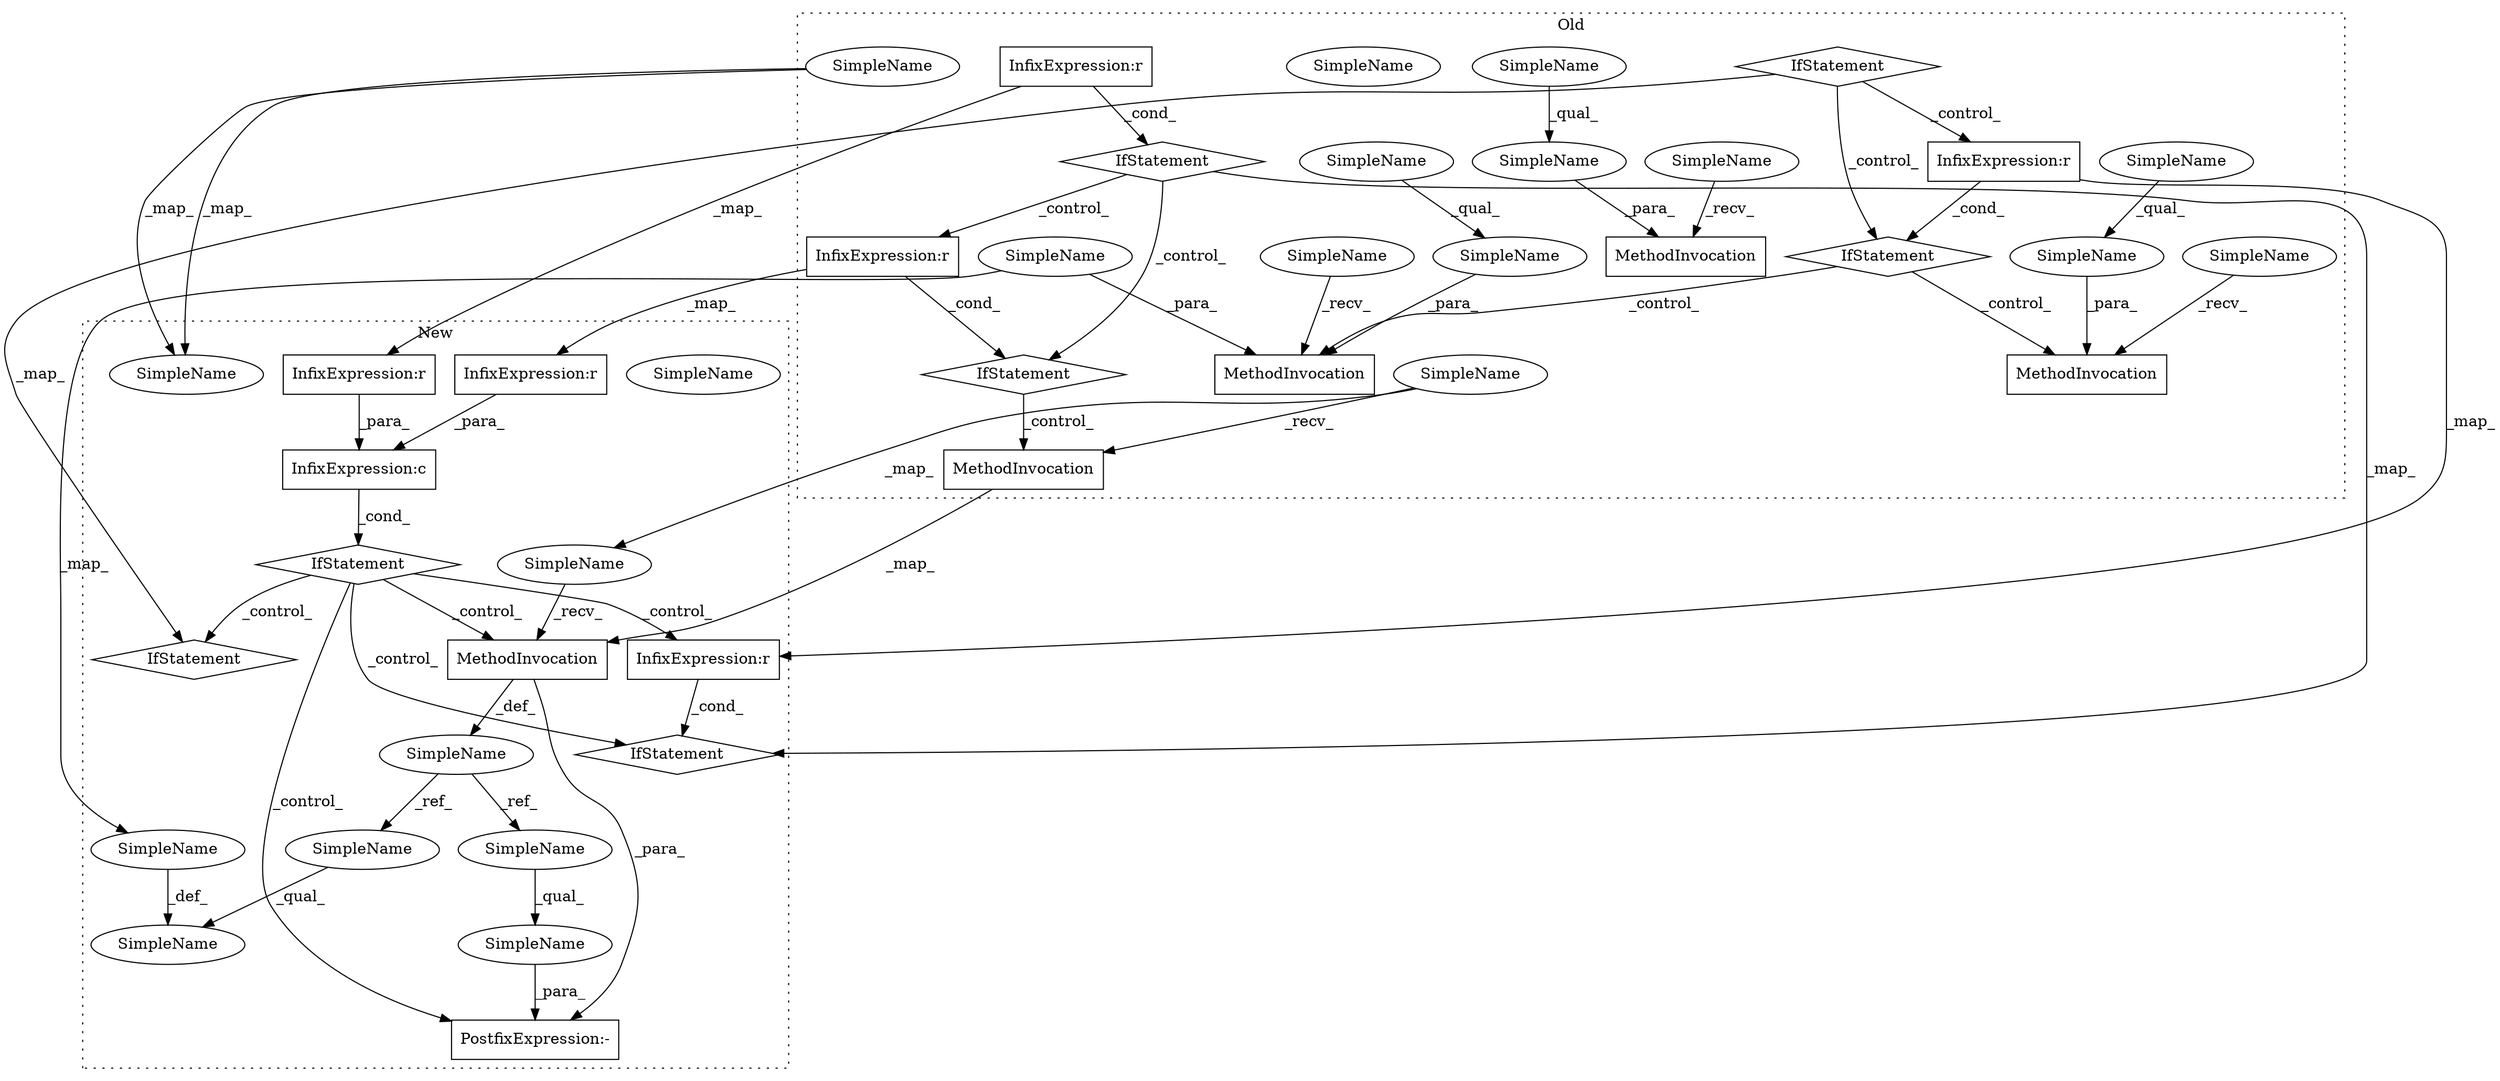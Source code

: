 digraph G {
subgraph cluster0 {
1 [label="IfStatement" a="25" s="9274,9306" l="4,2" shape="diamond"];
4 [label="IfStatement" a="25" s="9576,9604" l="4,2" shape="diamond"];
6 [label="IfStatement" a="25" s="9682,9714" l="4,2" shape="diamond"];
7 [label="IfStatement" a="25" s="9380,9408" l="4,2" shape="diamond"];
9 [label="MethodInvocation" a="32" s="9758,9792" l="4,1" shape="box"];
10 [label="MethodInvocation" a="32" s="9827,9842" l="7,1" shape="box"];
11 [label="MethodInvocation" a="32" s="9517,9532" l="7,1" shape="box"];
12 [label="MethodInvocation" a="32" s="9895,9910" l="7,1" shape="box"];
13 [label="SimpleName" a="42" s="9772" l="20" shape="ellipse"];
15 [label="SimpleName" a="42" s="9902" l="4" shape="ellipse"];
18 [label="SimpleName" a="42" s="9466" l="16" shape="ellipse"];
19 [label="SimpleName" a="42" s="9834" l="4" shape="ellipse"];
20 [label="SimpleName" a="42" s="9466" l="16" shape="ellipse"];
21 [label="SimpleName" a="42" s="9762" l="4" shape="ellipse"];
24 [label="SimpleName" a="42" s="9814" l="12" shape="ellipse"];
25 [label="SimpleName" a="42" s="9762" l="8" shape="ellipse"];
29 [label="SimpleName" a="42" s="9834" l="8" shape="ellipse"];
30 [label="SimpleName" a="42" s="9886" l="8" shape="ellipse"];
31 [label="SimpleName" a="42" s="9504" l="12" shape="ellipse"];
32 [label="SimpleName" a="42" s="9745" l="12" shape="ellipse"];
34 [label="SimpleName" a="42" s="9902" l="8" shape="ellipse"];
40 [label="InfixExpression:r" a="27" s="9706" l="4" shape="box"];
41 [label="InfixExpression:r" a="27" s="9400" l="4" shape="box"];
42 [label="InfixExpression:r" a="27" s="9298" l="4" shape="box"];
label = "Old";
style="dotted";
}
subgraph cluster1 {
2 [label="IfStatement" a="25" s="9433,9493" l="4,2" shape="diamond"];
3 [label="IfStatement" a="25" s="9635,9667" l="4,2" shape="diamond"];
5 [label="IfStatement" a="25" s="9809,9837" l="4,2" shape="diamond"];
8 [label="MethodInvocation" a="32" s="9590,9602" l="4,1" shape="box"];
14 [label="SimpleName" a="42" s="9864" l="20" shape="ellipse"];
16 [label="SimpleName" a="42" s="9611" l="13" shape="ellipse"];
17 [label="SimpleName" a="42" s="9849" l="12" shape="ellipse"];
22 [label="SimpleName" a="42" s="9694" l="16" shape="ellipse"];
23 [label="SimpleName" a="42" s="9694" l="16" shape="ellipse"];
26 [label="SimpleName" a="42" s="9849" l="7" shape="ellipse"];
27 [label="SimpleName" a="42" s="9611" l="7" shape="ellipse"];
28 [label="SimpleName" a="42" s="9577" l="12" shape="ellipse"];
33 [label="SimpleName" a="42" s="9567" l="7" shape="ellipse"];
35 [label="PostfixExpression:-" a="37" s="9624" l="2" shape="box"];
36 [label="InfixExpression:c" a="27" s="9465" l="4" shape="box"];
37 [label="InfixExpression:r" a="27" s="9485" l="4" shape="box"];
38 [label="InfixExpression:r" a="27" s="9659" l="4" shape="box"];
39 [label="InfixExpression:r" a="27" s="9457" l="4" shape="box"];
label = "New";
style="dotted";
}
1 -> 7 [label="_control_"];
1 -> 41 [label="_control_"];
1 -> 3 [label="_map_"];
2 -> 3 [label="_control_"];
2 -> 38 [label="_control_"];
2 -> 35 [label="_control_"];
2 -> 8 [label="_control_"];
2 -> 5 [label="_control_"];
4 -> 6 [label="_control_"];
4 -> 5 [label="_map_"];
4 -> 40 [label="_control_"];
6 -> 9 [label="_control_"];
6 -> 10 [label="_control_"];
7 -> 11 [label="_control_"];
8 -> 35 [label="_para_"];
8 -> 33 [label="_def_"];
11 -> 8 [label="_map_"];
13 -> 9 [label="_para_"];
13 -> 14 [label="_map_"];
14 -> 17 [label="_def_"];
15 -> 34 [label="_qual_"];
16 -> 35 [label="_para_"];
19 -> 29 [label="_qual_"];
20 -> 23 [label="_map_"];
20 -> 23 [label="_map_"];
21 -> 25 [label="_qual_"];
24 -> 10 [label="_recv_"];
25 -> 9 [label="_para_"];
26 -> 17 [label="_qual_"];
27 -> 16 [label="_qual_"];
28 -> 8 [label="_recv_"];
29 -> 10 [label="_para_"];
30 -> 12 [label="_recv_"];
31 -> 11 [label="_recv_"];
31 -> 28 [label="_map_"];
32 -> 9 [label="_recv_"];
33 -> 26 [label="_ref_"];
33 -> 27 [label="_ref_"];
34 -> 12 [label="_para_"];
36 -> 2 [label="_cond_"];
37 -> 36 [label="_para_"];
38 -> 3 [label="_cond_"];
39 -> 36 [label="_para_"];
40 -> 6 [label="_cond_"];
40 -> 38 [label="_map_"];
41 -> 7 [label="_cond_"];
41 -> 37 [label="_map_"];
42 -> 1 [label="_cond_"];
42 -> 39 [label="_map_"];
}